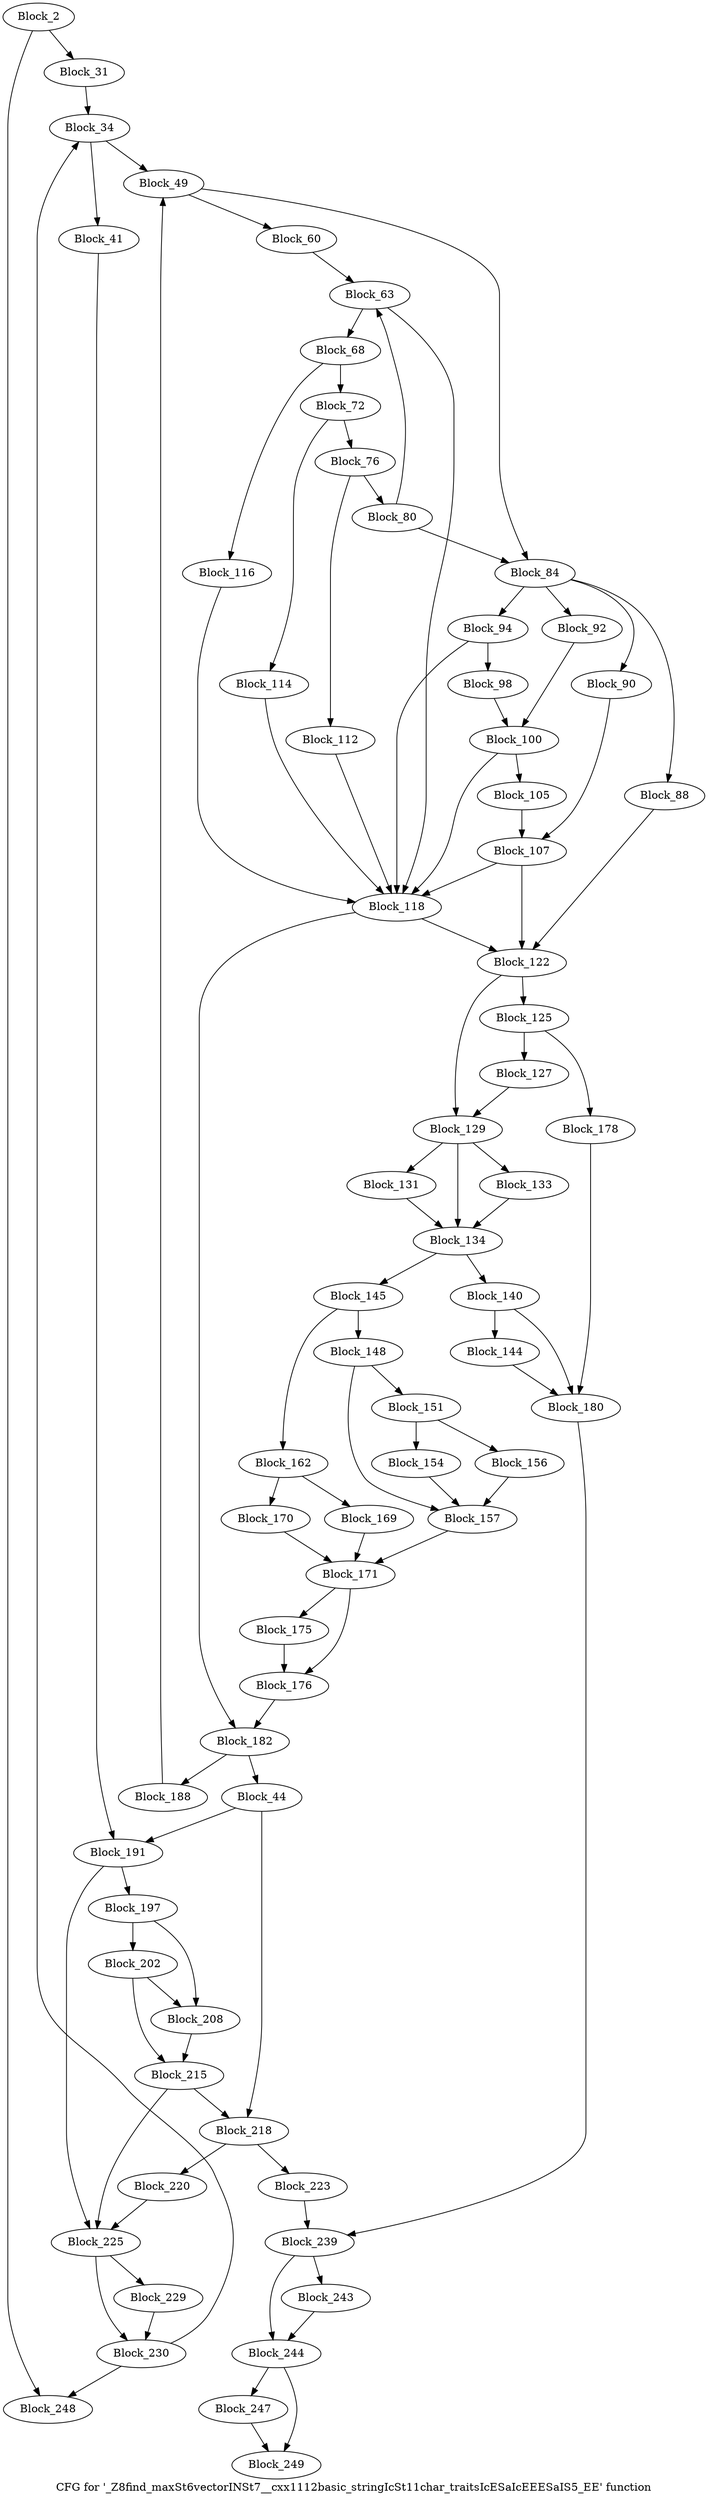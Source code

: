digraph "CFG for '_Z8find_maxSt6vectorINSt7__cxx1112basic_stringIcSt11char_traitsIcESaIcEEESaIS5_EE' function" {
	label="CFG for '_Z8find_maxSt6vectorINSt7__cxx1112basic_stringIcSt11char_traitsIcESaIcEEESaIS5_EE' function";

	block_2 [label="Block_2"];
	block_2:s0 -> block_248;
	block_2:s1 -> block_31;
	block_31 [label="Block_31"];
	block_31 -> block_34;
	block_34 [label="Block_34"];
	block_34:s0 -> block_41;
	block_34:s1 -> block_49;
	block_41 [label="Block_41"];
	block_41 -> block_191;
	block_44 [label="Block_44"];
	block_44:s0 -> block_218;
	block_44:s1 -> block_191;
	block_49 [label="Block_49"];
	block_49:s0 -> block_60;
	block_49:s1 -> block_84;
	block_60 [label="Block_60"];
	block_60 -> block_63;
	block_63 [label="Block_63"];
	block_63:s0 -> block_118;
	block_63:s1 -> block_68;
	block_68 [label="Block_68"];
	block_68:s0 -> block_116;
	block_68:s1 -> block_72;
	block_72 [label="Block_72"];
	block_72:s0 -> block_114;
	block_72:s1 -> block_76;
	block_76 [label="Block_76"];
	block_76:s0 -> block_112;
	block_76:s1 -> block_80;
	block_80 [label="Block_80"];
	block_80:s0 -> block_63;
	block_80:s1 -> block_84;
	block_84 [label="Block_84"];
	block_84:s0 -> block_88;
	block_84:s1 -> block_94;
	block_84:s2 -> block_92;
	block_84:s3 -> block_90;
	block_88 [label="Block_88"];
	block_88 -> block_122;
	block_90 [label="Block_90"];
	block_90 -> block_107;
	block_92 [label="Block_92"];
	block_92 -> block_100;
	block_94 [label="Block_94"];
	block_94:s0 -> block_118;
	block_94:s1 -> block_98;
	block_98 [label="Block_98"];
	block_98 -> block_100;
	block_100 [label="Block_100"];
	block_100:s0 -> block_118;
	block_100:s1 -> block_105;
	block_105 [label="Block_105"];
	block_105 -> block_107;
	block_107 [label="Block_107"];
	block_107:s0 -> block_118;
	block_107:s1 -> block_122;
	block_112 [label="Block_112"];
	block_112 -> block_118;
	block_114 [label="Block_114"];
	block_114 -> block_118;
	block_116 [label="Block_116"];
	block_116 -> block_118;
	block_118 [label="Block_118"];
	block_118:s0 -> block_122;
	block_118:s1 -> block_182;
	block_122 [label="Block_122"];
	block_122:s0 -> block_125;
	block_122:s1 -> block_129;
	block_125 [label="Block_125"];
	block_125 -> block_127;
	block_125 -> block_178;
	block_127 [label="Block_127"];
	block_127 -> block_129;
	block_129 [label="Block_129"];
	block_129:s0 -> block_133;
	block_129:s1 -> block_131;
	block_129:s2 -> block_134;
	block_131 [label="Block_131"];
	block_131 -> block_134;
	block_133 [label="Block_133"];
	block_133 -> block_134;
	block_134 [label="Block_134"];
	block_134 -> block_145;
	block_134 -> block_140;
	block_140 [label="Block_140"];
	block_140:s0 -> block_180;
	block_140:s1 -> block_144;
	block_144 [label="Block_144"];
	block_144 -> block_180;
	block_145 [label="Block_145"];
	block_145:s0 -> block_148;
	block_145:s1 -> block_162;
	block_148 [label="Block_148"];
	block_148:s0 -> block_157;
	block_148:s1 -> block_151;
	block_151 [label="Block_151"];
	block_151:s0 -> block_154;
	block_151:s1 -> block_156;
	block_154 [label="Block_154"];
	block_154 -> block_157;
	block_156 [label="Block_156"];
	block_156 -> block_157;
	block_157 [label="Block_157"];
	block_157 -> block_171;
	block_162 [label="Block_162"];
	block_162:s0 -> block_170;
	block_162:s1 -> block_169;
	block_169 [label="Block_169"];
	block_169 -> block_171;
	block_170 [label="Block_170"];
	block_170 -> block_171;
	block_171 [label="Block_171"];
	block_171:s0 -> block_176;
	block_171:s1 -> block_175;
	block_175 [label="Block_175"];
	block_175 -> block_176;
	block_176 [label="Block_176"];
	block_176 -> block_182;
	block_178 [label="Block_178"];
	block_178 -> block_180;
	block_180 [label="Block_180"];
	block_180 -> block_239;
	block_182 [label="Block_182"];
	block_182:s0 -> block_188;
	block_182:s1 -> block_44;
	block_188 [label="Block_188"];
	block_188 -> block_49;
	block_191 [label="Block_191"];
	block_191:s0 -> block_197;
	block_191:s1 -> block_225;
	block_197 [label="Block_197"];
	block_197:s0 -> block_208;
	block_197:s1 -> block_202;
	block_202 [label="Block_202"];
	block_202:s0 -> block_208;
	block_202:s1 -> block_215;
	block_208 [label="Block_208"];
	block_208 -> block_215;
	block_215 [label="Block_215"];
	block_215:s0 -> block_218;
	block_215:s1 -> block_225;
	block_218 [label="Block_218"];
	block_218 -> block_220;
	block_218 -> block_223;
	block_220 [label="Block_220"];
	block_220 -> block_225;
	block_223 [label="Block_223"];
	block_223 -> block_239;
	block_225 [label="Block_225"];
	block_225:s0 -> block_230;
	block_225:s1 -> block_229;
	block_229 [label="Block_229"];
	block_229 -> block_230;
	block_230 [label="Block_230"];
	block_230:s0 -> block_34;
	block_230:s1 -> block_248;
	block_239 [label="Block_239"];
	block_239:s0 -> block_244;
	block_239:s1 -> block_243;
	block_243 [label="Block_243"];
	block_243 -> block_244;
	block_244 [label="Block_244"];
	block_244:s0 -> block_249;
	block_244:s1 -> block_247;
	block_247 [label="Block_247"];
	block_247 -> block_249;
	block_248 [label="Block_248"];
	block_249 [label="Block_249"];
}
